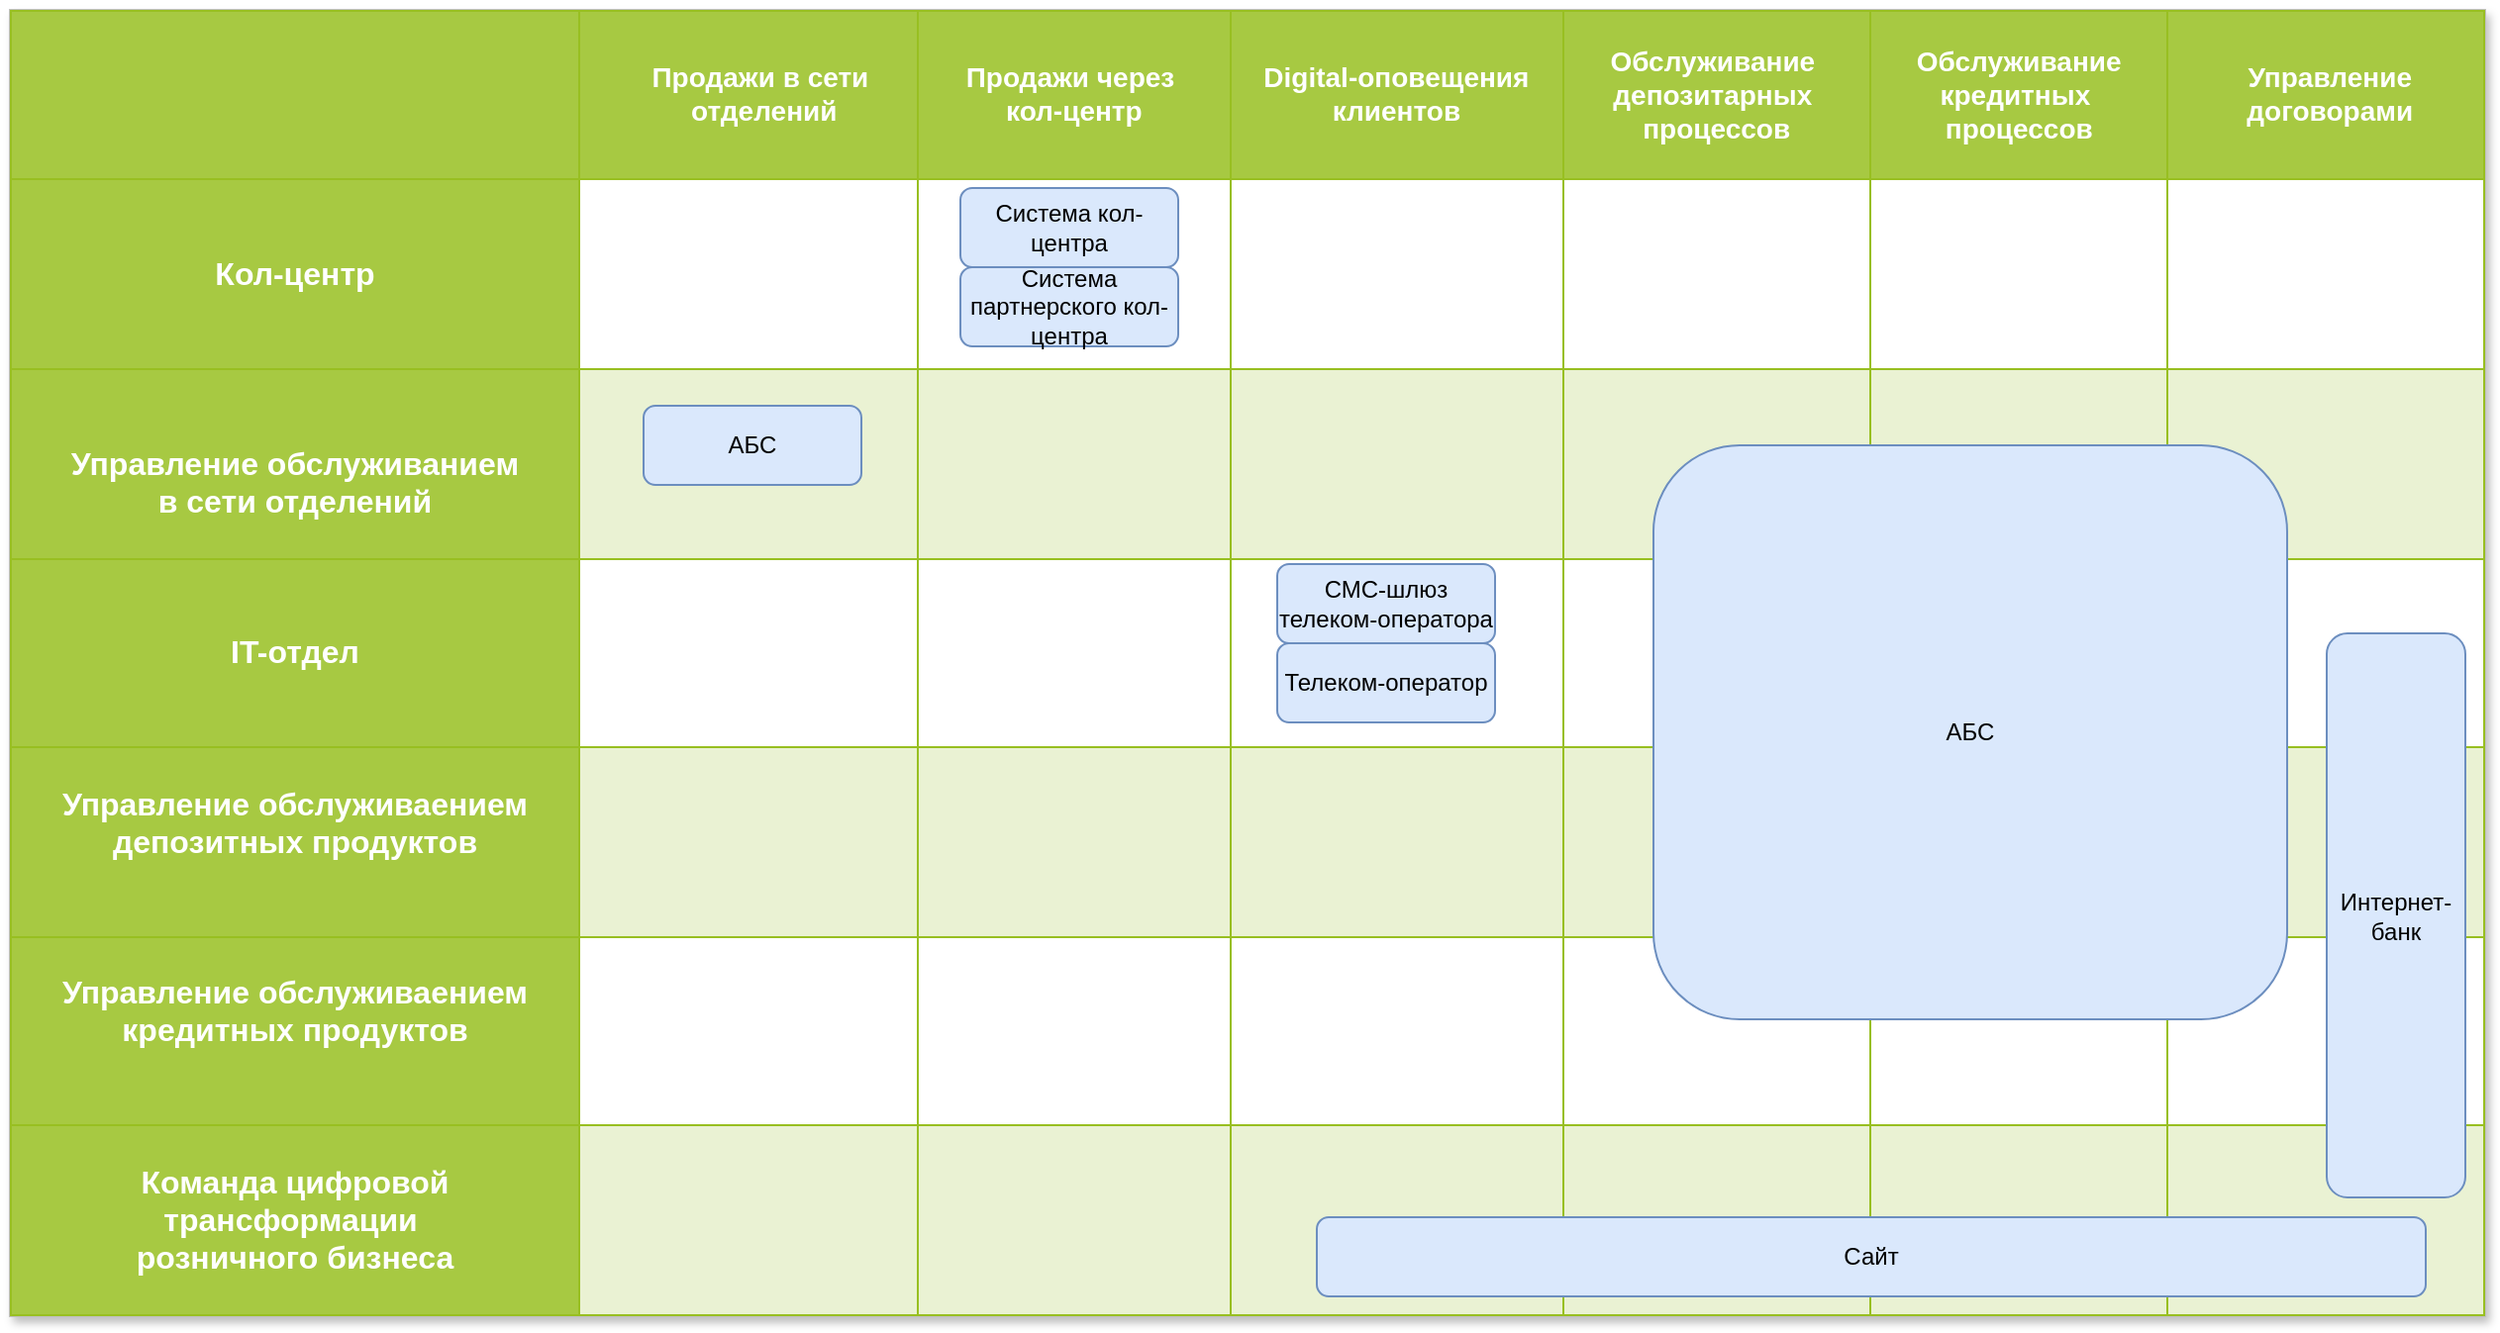 <mxfile version="25.0.2">
  <diagram name="Page-1" id="bd83a815-5ea8-2e97-e5ec-87c9f400f2fa">
    <mxGraphModel dx="1366" dy="880" grid="1" gridSize="10" guides="1" tooltips="1" connect="1" arrows="1" fold="1" page="1" pageScale="1.5" pageWidth="1169" pageHeight="826" background="none" math="0" shadow="0">
      <root>
        <mxCell id="0" style=";html=1;" />
        <mxCell id="1" style=";html=1;" parent="0" />
        <mxCell id="1516e18e63f93b96-1" value="&lt;table border=&quot;1&quot; width=&quot;100%&quot; cellpadding=&quot;4&quot; style=&quot;width: 100% ; height: 100% ; border-collapse: collapse&quot;&gt;&lt;tbody&gt;&lt;tr style=&quot;background-color: #a7c942 ; color: #ffffff ; border: 1px solid #98bf21&quot;&gt;&lt;th&gt;&lt;br&gt;&lt;/th&gt;&lt;th style=&quot;&quot;&gt;&lt;div style=&quot;text-align: center;&quot;&gt;&amp;nbsp; &amp;nbsp; &amp;nbsp;Продажи в сети&amp;nbsp;&amp;nbsp;&lt;/div&gt;&lt;div style=&quot;text-align: center;&quot;&gt;&amp;nbsp; &amp;nbsp; отделений&lt;/div&gt;&lt;/th&gt;&lt;th&gt;&lt;div style=&quot;text-align: center;&quot;&gt;&amp;nbsp; Продажи через&amp;nbsp; &amp;nbsp;&lt;/div&gt;&lt;div style=&quot;text-align: center;&quot;&gt;кол-центр&lt;/div&gt;&lt;/th&gt;&lt;th&gt;&lt;div style=&quot;text-align: center;&quot;&gt;Digital-оповещения&lt;/div&gt;&lt;div style=&quot;text-align: center;&quot;&gt;клиентов&lt;/div&gt;&lt;/th&gt;&lt;th&gt;&lt;div style=&quot;text-align: center;&quot;&gt;&amp;nbsp; Обслуживание&amp;nbsp; &amp;nbsp;&lt;/div&gt;&lt;div style=&quot;text-align: center;&quot;&gt;&amp;nbsp; депозитарных&amp;nbsp; &amp;nbsp;&lt;/div&gt;&lt;div style=&quot;text-align: center;&quot;&gt;процессов&lt;/div&gt;&lt;/th&gt;&lt;th&gt;&lt;div style=&quot;text-align: center;&quot;&gt;&amp;nbsp; Обслуживание&amp;nbsp;&amp;nbsp;&lt;/div&gt;&lt;div style=&quot;text-align: center;&quot;&gt;кредитных&amp;nbsp;&lt;/div&gt;&lt;div style=&quot;text-align: center;&quot;&gt;процессов&lt;/div&gt;&lt;/th&gt;&lt;td style=&quot;text-align: center;&quot;&gt;&lt;b&gt;&amp;nbsp; &amp;nbsp;Управление&amp;nbsp;&amp;nbsp;&lt;br&gt;&amp;nbsp; &amp;nbsp; &amp;nbsp; договорами&amp;nbsp; &amp;nbsp; &amp;nbsp;&lt;/b&gt;&lt;br&gt;&lt;/td&gt;&lt;/tr&gt;&lt;tr style=&quot;border: 1px solid #98bf21&quot;&gt;&lt;td style=&quot;background-color: #a7c942 ; color: #ffffff ; border: 1px solid #98bf21&quot;&gt;&lt;div style=&quot;text-align: center;&quot;&gt;&lt;font style=&quot;font-size: 16px;&quot;&gt;&lt;b&gt;&lt;br&gt;&lt;/b&gt;&lt;/font&gt;&lt;/div&gt;&lt;div style=&quot;text-align: center;&quot;&gt;&lt;font style=&quot;font-size: 16px;&quot;&gt;&lt;b&gt;Кол-центр&lt;/b&gt;&lt;/font&gt;&lt;/div&gt;&lt;div style=&quot;text-align: center;&quot;&gt;&lt;font style=&quot;font-size: 16px;&quot;&gt;&lt;b&gt;&lt;br&gt;&lt;/b&gt;&lt;/font&gt;&lt;/div&gt;&lt;/td&gt;&lt;td style=&quot;text-align: center;&quot;&gt;&lt;/td&gt;&lt;td style=&quot;text-align: center;&quot;&gt;&lt;/td&gt;&lt;td style=&quot;text-align: center;&quot;&gt;&lt;font style=&quot;font-size: 16px;&quot;&gt;&lt;b&gt;&lt;br&gt;&lt;/b&gt;&lt;/font&gt;&lt;/td&gt;&lt;td style=&quot;text-align: center;&quot;&gt;&lt;font style=&quot;font-size: 16px;&quot;&gt;&lt;b&gt;&lt;br&gt;&lt;/b&gt;&lt;/font&gt;&lt;/td&gt;&lt;td style=&quot;text-align: center;&quot;&gt;&lt;font style=&quot;font-size: 16px;&quot;&gt;&lt;b&gt;&lt;br&gt;&lt;/b&gt;&lt;/font&gt;&lt;/td&gt;&lt;td&gt;&lt;b&gt;&lt;br&gt;&lt;/b&gt;&lt;/td&gt;&lt;/tr&gt;&lt;tr style=&quot;background-color: #eaf2d3 ; border: 1px solid #98bf21&quot;&gt;&lt;td style=&quot;background-color: rgb(167, 201, 66); border: 1px solid rgb(152, 191, 33);&quot;&gt;&lt;div style=&quot;color: rgb(255, 255, 255); text-align: center;&quot;&gt;&lt;font style=&quot;font-size: 16px;&quot;&gt;&lt;b&gt;&lt;br&gt;&lt;/b&gt;&lt;/font&gt;&lt;/div&gt;&lt;div style=&quot;color: rgb(255, 255, 255); text-align: center;&quot;&gt;&lt;div&gt;&lt;font style=&quot;font-size: 16px;&quot;&gt;&lt;b&gt;Управление обслуживанием&lt;/b&gt;&lt;/font&gt;&lt;/div&gt;&lt;div&gt;&lt;font style=&quot;font-size: 16px;&quot;&gt;&lt;b&gt;в сети отделений&lt;/b&gt;&lt;/font&gt;&lt;/div&gt;&lt;/div&gt;&lt;/td&gt;&lt;td style=&quot;text-align: center;&quot;&gt;&lt;/td&gt;&lt;td style=&quot;text-align: center;&quot;&gt;&lt;/td&gt;&lt;td style=&quot;text-align: center;&quot;&gt;&lt;font style=&quot;font-size: 16px;&quot;&gt;&lt;b&gt;&lt;br&gt;&lt;/b&gt;&lt;/font&gt;&lt;/td&gt;&lt;td style=&quot;text-align: center;&quot;&gt;&lt;font style=&quot;font-size: 16px;&quot;&gt;&lt;b&gt;&lt;br&gt;&lt;/b&gt;&lt;/font&gt;&lt;/td&gt;&lt;td style=&quot;text-align: center;&quot;&gt;&lt;font style=&quot;font-size: 16px;&quot;&gt;&lt;b&gt;&lt;br&gt;&lt;/b&gt;&lt;/font&gt;&lt;/td&gt;&lt;td&gt;&lt;b&gt;&lt;br&gt;&lt;/b&gt;&lt;/td&gt;&lt;/tr&gt;&lt;tr style=&quot;border: 1px solid #98bf21&quot;&gt;&lt;td style=&quot;background-color: rgb(167, 201, 66); border: 1px solid rgb(152, 191, 33);&quot;&gt;&lt;div style=&quot;color: rgb(255, 255, 255); text-align: center;&quot;&gt;&lt;font style=&quot;font-size: 16px;&quot;&gt;&lt;b&gt;&lt;br&gt;&lt;/b&gt;&lt;/font&gt;&lt;/div&gt;&lt;div style=&quot;color: rgb(255, 255, 255); text-align: center;&quot;&gt;&lt;font style=&quot;font-size: 16px;&quot;&gt;&lt;b&gt;IT-отдел&lt;/b&gt;&lt;/font&gt;&lt;/div&gt;&lt;div style=&quot;text-align: center;&quot;&gt;&lt;font style=&quot;font-size: 16px;&quot; color=&quot;#ffffff&quot;&gt;&lt;b&gt;&lt;br&gt;&lt;/b&gt;&lt;/font&gt;&lt;/div&gt;&lt;/td&gt;&lt;td style=&quot;text-align: center;&quot;&gt;&lt;/td&gt;&lt;td style=&quot;text-align: center;&quot;&gt;&lt;/td&gt;&lt;td style=&quot;text-align: center;&quot;&gt;&lt;font style=&quot;font-size: 16px;&quot;&gt;&lt;b&gt;&lt;br&gt;&lt;/b&gt;&lt;/font&gt;&lt;/td&gt;&lt;td style=&quot;text-align: center;&quot;&gt;&lt;font style=&quot;font-size: 16px;&quot;&gt;&lt;b&gt;&lt;br&gt;&lt;/b&gt;&lt;/font&gt;&lt;/td&gt;&lt;td style=&quot;text-align: center;&quot;&gt;&lt;font style=&quot;font-size: 16px;&quot;&gt;&lt;b&gt;&lt;br&gt;&lt;/b&gt;&lt;/font&gt;&lt;/td&gt;&lt;td&gt;&lt;b&gt;&lt;br&gt;&lt;/b&gt;&lt;/td&gt;&lt;/tr&gt;&lt;tr style=&quot;background-color: #eaf2d3 ; border: 1px solid #98bf21&quot;&gt;&lt;td style=&quot;background-color: #a7c942 ; color: #ffffff ; border: 1px solid #98bf21&quot;&gt;&lt;div style=&quot;text-align: center;&quot;&gt;&lt;font style=&quot;font-size: 16px;&quot;&gt;&lt;b&gt;Управление обслуживаением&lt;/b&gt;&lt;/font&gt;&lt;/div&gt;&lt;div style=&quot;text-align: center;&quot;&gt;&lt;font style=&quot;font-size: 16px;&quot;&gt;&lt;b&gt;депозитных продуктов&lt;/b&gt;&lt;/font&gt;&lt;/div&gt;&lt;div style=&quot;text-align: center;&quot;&gt;&lt;font style=&quot;font-size: 16px;&quot;&gt;&lt;b&gt;&lt;br&gt;&lt;/b&gt;&lt;/font&gt;&lt;/div&gt;&lt;/td&gt;&lt;td style=&quot;text-align: center;&quot;&gt;&lt;/td&gt;&lt;td style=&quot;text-align: center;&quot;&gt;&lt;/td&gt;&lt;td style=&quot;text-align: center;&quot;&gt;&lt;font style=&quot;font-size: 16px;&quot;&gt;&lt;b&gt;&lt;br&gt;&lt;/b&gt;&lt;/font&gt;&lt;/td&gt;&lt;td style=&quot;text-align: center;&quot;&gt;&lt;font style=&quot;font-size: 16px;&quot;&gt;&lt;b&gt;&lt;br&gt;&lt;/b&gt;&lt;/font&gt;&lt;/td&gt;&lt;td style=&quot;text-align: center;&quot;&gt;&lt;font style=&quot;font-size: 16px;&quot;&gt;&lt;b&gt;&lt;br&gt;&lt;/b&gt;&lt;/font&gt;&lt;/td&gt;&lt;td&gt;&lt;b&gt;&lt;br&gt;&lt;/b&gt;&lt;/td&gt;&lt;/tr&gt;&lt;tr style=&quot;border: 1px solid #98bf21&quot;&gt;&lt;td style=&quot;text-align: center; background-color: rgb(167, 201, 66); color: rgb(255, 255, 255); border: 1px solid rgb(152, 191, 33);&quot;&gt;&lt;font style=&quot;font-size: 16px;&quot;&gt;&lt;b&gt;Управление обслуживаением &lt;br&gt;кредитных продуктов&lt;br&gt;&lt;br&gt;&lt;/b&gt;&lt;/font&gt;&lt;/td&gt;&lt;td&gt;&lt;font style=&quot;font-size: 16px;&quot;&gt;&lt;b&gt;&lt;br&gt;&lt;/b&gt;&lt;/font&gt;&lt;/td&gt;&lt;td&gt;&lt;font style=&quot;font-size: 16px;&quot;&gt;&lt;b&gt;&lt;br&gt;&lt;/b&gt;&lt;/font&gt;&lt;/td&gt;&lt;td&gt;&lt;font style=&quot;font-size: 16px;&quot;&gt;&lt;b&gt;&lt;br&gt;&lt;/b&gt;&lt;/font&gt;&lt;/td&gt;&lt;td&gt;&lt;font style=&quot;font-size: 16px;&quot;&gt;&lt;b&gt;&lt;br&gt;&lt;/b&gt;&lt;/font&gt;&lt;/td&gt;&lt;td&gt;&lt;font style=&quot;font-size: 16px;&quot;&gt;&lt;b&gt;&lt;br&gt;&lt;/b&gt;&lt;/font&gt;&lt;/td&gt;&lt;td&gt;&lt;b&gt;&lt;br&gt;&lt;/b&gt;&lt;/td&gt;&lt;/tr&gt;&lt;tr style=&quot;background-color: #eaf2d3 ; border: 1px solid #98bf21&quot;&gt;&lt;td style=&quot;background-color: #a7c942 ; color: #ffffff ; border: 1px solid #98bf21&quot;&gt;&lt;div style=&quot;text-align: center;&quot;&gt;&lt;font style=&quot;font-size: 16px;&quot;&gt;&lt;b&gt;Команда цифровой&lt;/b&gt;&lt;/font&gt;&lt;/div&gt;&lt;div style=&quot;text-align: center;&quot;&gt;&lt;b&gt;&lt;font style=&quot;font-size: 16px;&quot;&gt;трансформации&amp;nbsp;&lt;/font&gt;&lt;/b&gt;&lt;/div&gt;&lt;div style=&quot;text-align: center;&quot;&gt;&lt;b&gt;&lt;span style=&quot;font-size: 16px;&quot;&gt;розничного бизнеса&lt;/span&gt;&lt;/b&gt;&lt;/div&gt;&lt;/td&gt;&lt;td&gt;&lt;br&gt;&lt;/td&gt;&lt;td&gt;&lt;br&gt;&lt;/td&gt;&lt;td&gt;&lt;br&gt;&lt;/td&gt;&lt;td&gt;&lt;br&gt;&lt;/td&gt;&lt;td&gt;&lt;br&gt;&lt;/td&gt;&lt;td&gt;&lt;br&gt;&lt;/td&gt;&lt;/tr&gt;&lt;/tbody&gt;&lt;/table&gt;" style="text;html=1;strokeColor=#c0c0c0;fillColor=#ffffff;overflow=fill;rounded=0;shadow=1;fontSize=14;fontColor=#000000;" parent="1" vertex="1">
          <mxGeometry x="70" y="170" width="1250" height="660" as="geometry" />
        </mxCell>
        <mxCell id="i9rgdbN51-uu-M-VPOUM-35" value="АБС" style="rounded=1;whiteSpace=wrap;html=1;fillColor=#dae8fc;strokeColor=#6c8ebf;" parent="1" vertex="1">
          <mxGeometry x="390" y="370" width="110" height="40" as="geometry" />
        </mxCell>
        <mxCell id="i9rgdbN51-uu-M-VPOUM-37" value="АБС" style="rounded=1;whiteSpace=wrap;html=1;fillColor=#dae8fc;strokeColor=#6c8ebf;" parent="1" vertex="1">
          <mxGeometry x="900" y="390" width="320" height="290" as="geometry" />
        </mxCell>
        <mxCell id="i9rgdbN51-uu-M-VPOUM-40" value="Интернет-банк" style="rounded=1;whiteSpace=wrap;html=1;fillColor=#dae8fc;strokeColor=#6c8ebf;" parent="1" vertex="1">
          <mxGeometry x="1240" y="485" width="70" height="285" as="geometry" />
        </mxCell>
        <mxCell id="4REYZwrQKLCVtnqvumUg-1" value="Сайт" style="rounded=1;whiteSpace=wrap;html=1;fillColor=#dae8fc;strokeColor=#6c8ebf;" vertex="1" parent="1">
          <mxGeometry x="730" y="780" width="560" height="40" as="geometry" />
        </mxCell>
        <mxCell id="4REYZwrQKLCVtnqvumUg-2" value="Система кол-центра" style="rounded=1;whiteSpace=wrap;html=1;fillColor=#dae8fc;strokeColor=#6c8ebf;" vertex="1" parent="1">
          <mxGeometry x="550" y="260" width="110" height="40" as="geometry" />
        </mxCell>
        <mxCell id="4REYZwrQKLCVtnqvumUg-3" value="Система партнерского кол-центра" style="rounded=1;whiteSpace=wrap;html=1;fillColor=#dae8fc;strokeColor=#6c8ebf;" vertex="1" parent="1">
          <mxGeometry x="550" y="300" width="110" height="40" as="geometry" />
        </mxCell>
        <mxCell id="4REYZwrQKLCVtnqvumUg-4" value="СМС-шлюз телеком-оператора" style="rounded=1;whiteSpace=wrap;html=1;fillColor=#dae8fc;strokeColor=#6c8ebf;" vertex="1" parent="1">
          <mxGeometry x="710" y="450" width="110" height="40" as="geometry" />
        </mxCell>
        <mxCell id="4REYZwrQKLCVtnqvumUg-5" value="Телеком-оператор" style="rounded=1;whiteSpace=wrap;html=1;fillColor=#dae8fc;strokeColor=#6c8ebf;" vertex="1" parent="1">
          <mxGeometry x="710" y="490" width="110" height="40" as="geometry" />
        </mxCell>
      </root>
    </mxGraphModel>
  </diagram>
</mxfile>
